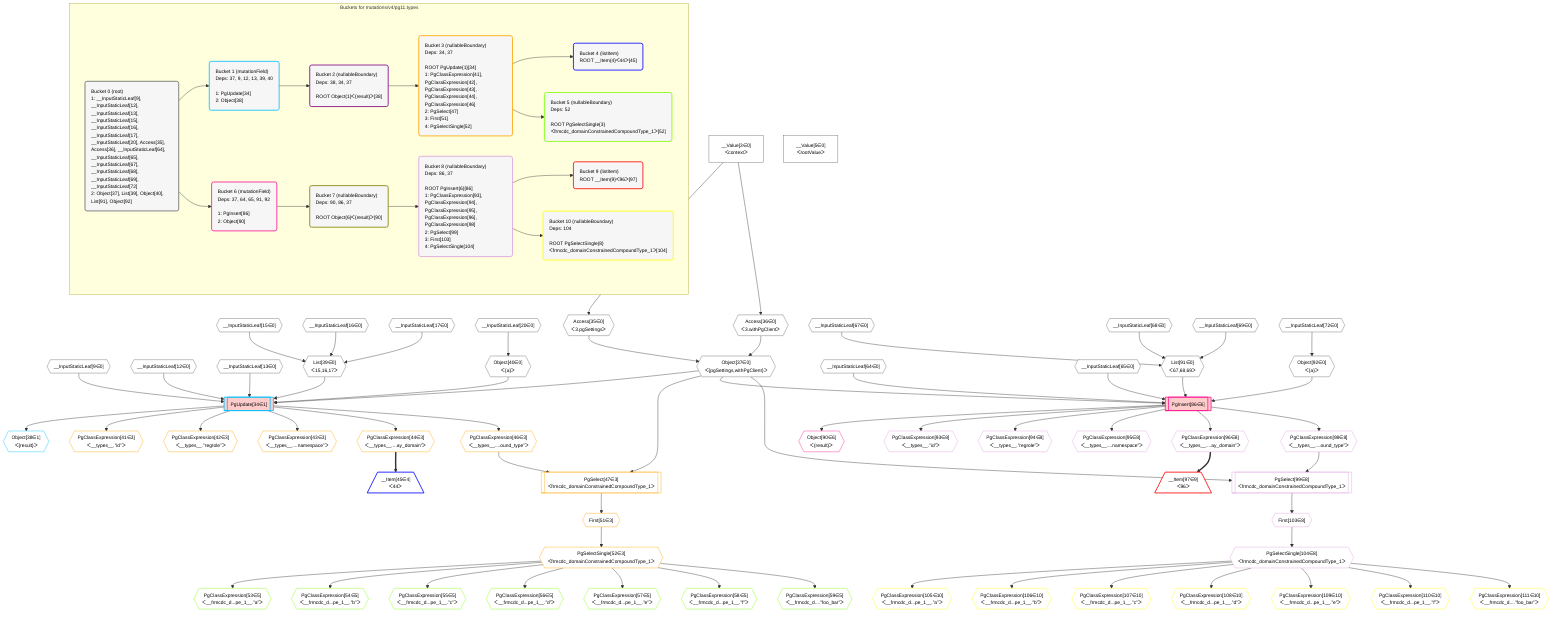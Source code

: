 %%{init: {'themeVariables': { 'fontSize': '12px'}}}%%
graph TD
    classDef path fill:#eee,stroke:#000,color:#000
    classDef plan fill:#fff,stroke-width:1px,color:#000
    classDef itemplan fill:#fff,stroke-width:2px,color:#000
    classDef unbatchedplan fill:#dff,stroke-width:1px,color:#000
    classDef sideeffectplan fill:#fcc,stroke-width:2px,color:#000
    classDef bucket fill:#f6f6f6,color:#000,stroke-width:2px,text-align:left


    %% define steps
    __Value3["__Value[3∈0]<br />ᐸcontextᐳ"]:::plan
    __Value5["__Value[5∈0]<br />ᐸrootValueᐳ"]:::plan
    __InputStaticLeaf9{{"__InputStaticLeaf[9∈0]"}}:::plan
    __InputStaticLeaf12{{"__InputStaticLeaf[12∈0]"}}:::plan
    __InputStaticLeaf13{{"__InputStaticLeaf[13∈0]"}}:::plan
    __InputStaticLeaf15{{"__InputStaticLeaf[15∈0]"}}:::plan
    __InputStaticLeaf16{{"__InputStaticLeaf[16∈0]"}}:::plan
    __InputStaticLeaf17{{"__InputStaticLeaf[17∈0]"}}:::plan
    __InputStaticLeaf20{{"__InputStaticLeaf[20∈0]"}}:::plan
    Access35{{"Access[35∈0]<br />ᐸ3.pgSettingsᐳ"}}:::plan
    Access36{{"Access[36∈0]<br />ᐸ3.withPgClientᐳ"}}:::plan
    Object37{{"Object[37∈0]<br />ᐸ{pgSettings,withPgClient}ᐳ"}}:::plan
    List39{{"List[39∈0]<br />ᐸ15,16,17ᐳ"}}:::plan
    Object40{{"Object[40∈0]<br />ᐸ{a}ᐳ"}}:::plan
    PgUpdate34[["PgUpdate[34∈1]"]]:::sideeffectplan
    Object38{{"Object[38∈1]<br />ᐸ{result}ᐳ"}}:::plan
    PgClassExpression41{{"PgClassExpression[41∈3]<br />ᐸ__types__.”id”ᐳ"}}:::plan
    PgClassExpression42{{"PgClassExpression[42∈3]<br />ᐸ__types__.”regrole”ᐳ"}}:::plan
    PgClassExpression43{{"PgClassExpression[43∈3]<br />ᐸ__types__....namespace”ᐳ"}}:::plan
    PgClassExpression44{{"PgClassExpression[44∈3]<br />ᐸ__types__....ay_domain”ᐳ"}}:::plan
    __Item45[/"__Item[45∈4]<br />ᐸ44ᐳ"\]:::itemplan
    PgClassExpression46{{"PgClassExpression[46∈3]<br />ᐸ__types__....ound_type”ᐳ"}}:::plan
    PgSelect47[["PgSelect[47∈3]<br />ᐸfrmcdc_domainConstrainedCompoundType_1ᐳ"]]:::plan
    First51{{"First[51∈3]"}}:::plan
    PgSelectSingle52{{"PgSelectSingle[52∈3]<br />ᐸfrmcdc_domainConstrainedCompoundType_1ᐳ"}}:::plan
    PgClassExpression53{{"PgClassExpression[53∈5]<br />ᐸ__frmcdc_d...pe_1__.”a”ᐳ"}}:::plan
    PgClassExpression54{{"PgClassExpression[54∈5]<br />ᐸ__frmcdc_d...pe_1__.”b”ᐳ"}}:::plan
    PgClassExpression55{{"PgClassExpression[55∈5]<br />ᐸ__frmcdc_d...pe_1__.”c”ᐳ"}}:::plan
    PgClassExpression56{{"PgClassExpression[56∈5]<br />ᐸ__frmcdc_d...pe_1__.”d”ᐳ"}}:::plan
    PgClassExpression57{{"PgClassExpression[57∈5]<br />ᐸ__frmcdc_d...pe_1__.”e”ᐳ"}}:::plan
    PgClassExpression58{{"PgClassExpression[58∈5]<br />ᐸ__frmcdc_d...pe_1__.”f”ᐳ"}}:::plan
    PgClassExpression59{{"PgClassExpression[59∈5]<br />ᐸ__frmcdc_d....”foo_bar”ᐳ"}}:::plan
    __InputStaticLeaf64{{"__InputStaticLeaf[64∈0]"}}:::plan
    __InputStaticLeaf65{{"__InputStaticLeaf[65∈0]"}}:::plan
    __InputStaticLeaf67{{"__InputStaticLeaf[67∈0]"}}:::plan
    __InputStaticLeaf68{{"__InputStaticLeaf[68∈0]"}}:::plan
    __InputStaticLeaf69{{"__InputStaticLeaf[69∈0]"}}:::plan
    __InputStaticLeaf72{{"__InputStaticLeaf[72∈0]"}}:::plan
    List91{{"List[91∈0]<br />ᐸ67,68,69ᐳ"}}:::plan
    Object92{{"Object[92∈0]<br />ᐸ{a}ᐳ"}}:::plan
    PgInsert86[["PgInsert[86∈6]"]]:::sideeffectplan
    Object90{{"Object[90∈6]<br />ᐸ{result}ᐳ"}}:::plan
    PgClassExpression93{{"PgClassExpression[93∈8]<br />ᐸ__types__.”id”ᐳ"}}:::plan
    PgClassExpression94{{"PgClassExpression[94∈8]<br />ᐸ__types__.”regrole”ᐳ"}}:::plan
    PgClassExpression95{{"PgClassExpression[95∈8]<br />ᐸ__types__....namespace”ᐳ"}}:::plan
    PgClassExpression96{{"PgClassExpression[96∈8]<br />ᐸ__types__....ay_domain”ᐳ"}}:::plan
    __Item97[/"__Item[97∈9]<br />ᐸ96ᐳ"\]:::itemplan
    PgClassExpression98{{"PgClassExpression[98∈8]<br />ᐸ__types__....ound_type”ᐳ"}}:::plan
    PgSelect99[["PgSelect[99∈8]<br />ᐸfrmcdc_domainConstrainedCompoundType_1ᐳ"]]:::plan
    First103{{"First[103∈8]"}}:::plan
    PgSelectSingle104{{"PgSelectSingle[104∈8]<br />ᐸfrmcdc_domainConstrainedCompoundType_1ᐳ"}}:::plan
    PgClassExpression105{{"PgClassExpression[105∈10]<br />ᐸ__frmcdc_d...pe_1__.”a”ᐳ"}}:::plan
    PgClassExpression106{{"PgClassExpression[106∈10]<br />ᐸ__frmcdc_d...pe_1__.”b”ᐳ"}}:::plan
    PgClassExpression107{{"PgClassExpression[107∈10]<br />ᐸ__frmcdc_d...pe_1__.”c”ᐳ"}}:::plan
    PgClassExpression108{{"PgClassExpression[108∈10]<br />ᐸ__frmcdc_d...pe_1__.”d”ᐳ"}}:::plan
    PgClassExpression109{{"PgClassExpression[109∈10]<br />ᐸ__frmcdc_d...pe_1__.”e”ᐳ"}}:::plan
    PgClassExpression110{{"PgClassExpression[110∈10]<br />ᐸ__frmcdc_d...pe_1__.”f”ᐳ"}}:::plan
    PgClassExpression111{{"PgClassExpression[111∈10]<br />ᐸ__frmcdc_d....”foo_bar”ᐳ"}}:::plan

    %% plan dependencies
    __Value3 --> Access35
    __Value3 --> Access36
    Access35 & Access36 --> Object37
    __InputStaticLeaf15 & __InputStaticLeaf16 & __InputStaticLeaf17 --> List39
    __InputStaticLeaf20 --> Object40
    Object37 & __InputStaticLeaf9 & __InputStaticLeaf12 & __InputStaticLeaf13 & List39 & Object40 --> PgUpdate34
    PgUpdate34 --> Object38
    PgUpdate34 --> PgClassExpression41
    PgUpdate34 --> PgClassExpression42
    PgUpdate34 --> PgClassExpression43
    PgUpdate34 --> PgClassExpression44
    PgClassExpression44 ==> __Item45
    PgUpdate34 --> PgClassExpression46
    Object37 & PgClassExpression46 --> PgSelect47
    PgSelect47 --> First51
    First51 --> PgSelectSingle52
    PgSelectSingle52 --> PgClassExpression53
    PgSelectSingle52 --> PgClassExpression54
    PgSelectSingle52 --> PgClassExpression55
    PgSelectSingle52 --> PgClassExpression56
    PgSelectSingle52 --> PgClassExpression57
    PgSelectSingle52 --> PgClassExpression58
    PgSelectSingle52 --> PgClassExpression59
    __InputStaticLeaf67 & __InputStaticLeaf68 & __InputStaticLeaf69 --> List91
    __InputStaticLeaf72 --> Object92
    Object37 & __InputStaticLeaf64 & __InputStaticLeaf65 & List91 & Object92 --> PgInsert86
    PgInsert86 --> Object90
    PgInsert86 --> PgClassExpression93
    PgInsert86 --> PgClassExpression94
    PgInsert86 --> PgClassExpression95
    PgInsert86 --> PgClassExpression96
    PgClassExpression96 ==> __Item97
    PgInsert86 --> PgClassExpression98
    Object37 & PgClassExpression98 --> PgSelect99
    PgSelect99 --> First103
    First103 --> PgSelectSingle104
    PgSelectSingle104 --> PgClassExpression105
    PgSelectSingle104 --> PgClassExpression106
    PgSelectSingle104 --> PgClassExpression107
    PgSelectSingle104 --> PgClassExpression108
    PgSelectSingle104 --> PgClassExpression109
    PgSelectSingle104 --> PgClassExpression110
    PgSelectSingle104 --> PgClassExpression111

    subgraph "Buckets for mutations/v4/pg11.types"
    Bucket0("Bucket 0 (root)<br />1: __InputStaticLeaf[9], __InputStaticLeaf[12], __InputStaticLeaf[13], __InputStaticLeaf[15], __InputStaticLeaf[16], __InputStaticLeaf[17], __InputStaticLeaf[20], Access[35], Access[36], __InputStaticLeaf[64], __InputStaticLeaf[65], __InputStaticLeaf[67], __InputStaticLeaf[68], __InputStaticLeaf[69], __InputStaticLeaf[72]<br />2: Object[37], List[39], Object[40], List[91], Object[92]"):::bucket
    classDef bucket0 stroke:#696969
    class Bucket0,__Value3,__Value5,__InputStaticLeaf9,__InputStaticLeaf12,__InputStaticLeaf13,__InputStaticLeaf15,__InputStaticLeaf16,__InputStaticLeaf17,__InputStaticLeaf20,Access35,Access36,Object37,List39,Object40,__InputStaticLeaf64,__InputStaticLeaf65,__InputStaticLeaf67,__InputStaticLeaf68,__InputStaticLeaf69,__InputStaticLeaf72,List91,Object92 bucket0
    Bucket1("Bucket 1 (mutationField)<br />Deps: 37, 9, 12, 13, 39, 40<br /><br />1: PgUpdate[34]<br />2: Object[38]"):::bucket
    classDef bucket1 stroke:#00bfff
    class Bucket1,PgUpdate34,Object38 bucket1
    Bucket2("Bucket 2 (nullableBoundary)<br />Deps: 38, 34, 37<br /><br />ROOT Object{1}ᐸ{result}ᐳ[38]"):::bucket
    classDef bucket2 stroke:#7f007f
    class Bucket2 bucket2
    Bucket3("Bucket 3 (nullableBoundary)<br />Deps: 34, 37<br /><br />ROOT PgUpdate{1}[34]<br />1: PgClassExpression[41], PgClassExpression[42], PgClassExpression[43], PgClassExpression[44], PgClassExpression[46]<br />2: PgSelect[47]<br />3: First[51]<br />4: PgSelectSingle[52]"):::bucket
    classDef bucket3 stroke:#ffa500
    class Bucket3,PgClassExpression41,PgClassExpression42,PgClassExpression43,PgClassExpression44,PgClassExpression46,PgSelect47,First51,PgSelectSingle52 bucket3
    Bucket4("Bucket 4 (listItem)<br />ROOT __Item{4}ᐸ44ᐳ[45]"):::bucket
    classDef bucket4 stroke:#0000ff
    class Bucket4,__Item45 bucket4
    Bucket5("Bucket 5 (nullableBoundary)<br />Deps: 52<br /><br />ROOT PgSelectSingle{3}ᐸfrmcdc_domainConstrainedCompoundType_1ᐳ[52]"):::bucket
    classDef bucket5 stroke:#7fff00
    class Bucket5,PgClassExpression53,PgClassExpression54,PgClassExpression55,PgClassExpression56,PgClassExpression57,PgClassExpression58,PgClassExpression59 bucket5
    Bucket6("Bucket 6 (mutationField)<br />Deps: 37, 64, 65, 91, 92<br /><br />1: PgInsert[86]<br />2: Object[90]"):::bucket
    classDef bucket6 stroke:#ff1493
    class Bucket6,PgInsert86,Object90 bucket6
    Bucket7("Bucket 7 (nullableBoundary)<br />Deps: 90, 86, 37<br /><br />ROOT Object{6}ᐸ{result}ᐳ[90]"):::bucket
    classDef bucket7 stroke:#808000
    class Bucket7 bucket7
    Bucket8("Bucket 8 (nullableBoundary)<br />Deps: 86, 37<br /><br />ROOT PgInsert{6}[86]<br />1: PgClassExpression[93], PgClassExpression[94], PgClassExpression[95], PgClassExpression[96], PgClassExpression[98]<br />2: PgSelect[99]<br />3: First[103]<br />4: PgSelectSingle[104]"):::bucket
    classDef bucket8 stroke:#dda0dd
    class Bucket8,PgClassExpression93,PgClassExpression94,PgClassExpression95,PgClassExpression96,PgClassExpression98,PgSelect99,First103,PgSelectSingle104 bucket8
    Bucket9("Bucket 9 (listItem)<br />ROOT __Item{9}ᐸ96ᐳ[97]"):::bucket
    classDef bucket9 stroke:#ff0000
    class Bucket9,__Item97 bucket9
    Bucket10("Bucket 10 (nullableBoundary)<br />Deps: 104<br /><br />ROOT PgSelectSingle{8}ᐸfrmcdc_domainConstrainedCompoundType_1ᐳ[104]"):::bucket
    classDef bucket10 stroke:#ffff00
    class Bucket10,PgClassExpression105,PgClassExpression106,PgClassExpression107,PgClassExpression108,PgClassExpression109,PgClassExpression110,PgClassExpression111 bucket10
    Bucket0 --> Bucket1 & Bucket6
    Bucket1 --> Bucket2
    Bucket2 --> Bucket3
    Bucket3 --> Bucket4 & Bucket5
    Bucket6 --> Bucket7
    Bucket7 --> Bucket8
    Bucket8 --> Bucket9 & Bucket10
    end